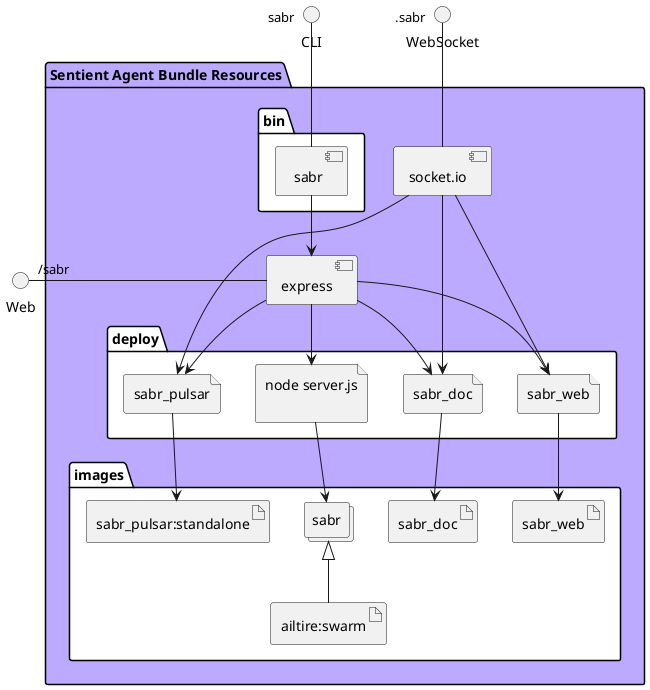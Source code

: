 @startuml
  interface CLI
  interface Web
  interface WebSocket
package "Sentient Agent Bundle Resources" #bbaaff {
  component express as REST
  component socket.io as socket
  folder bin #ffffff {
    component " sabr" as binName
  }
  binName --> REST

  folder deploy #ffffff {
      file "node server.js\n" as sabr_container
      REST --> sabr_container

  
    file "sabr_web" as sabr_web_container
    REST --> sabr_web_container
    socket ---> sabr_web_container
  
    file "sabr_pulsar" as sabr_pulsar_container
    REST --> sabr_pulsar_container
    socket ---> sabr_pulsar_container
  
    file "sabr_doc" as sabr_doc_container
    REST --> sabr_doc_container
    socket ---> sabr_doc_container
  
  }
  folder images #ffffff {
    collections "sabr" as sabrimage
    artifact "ailtire:swarm" as ailtireswarm
    sabrimage <|-- ailtireswarm
    sabr_container --> sabrimage

  
      artifact "sabr_web" as sabr_web
      sabr_web_container --> sabr_web
    
      artifact "sabr_pulsar:standalone" as sabr_pulsar_standalone
      sabr_pulsar_container --> sabr_pulsar_standalone
    
      artifact "sabr_doc" as sabr_doc
      sabr_doc_container --> sabr_doc
    
  }
}
CLI " sabr" -- binName
Web "/sabr" - REST
WebSocket ".sabr" -- socket

@enduml
